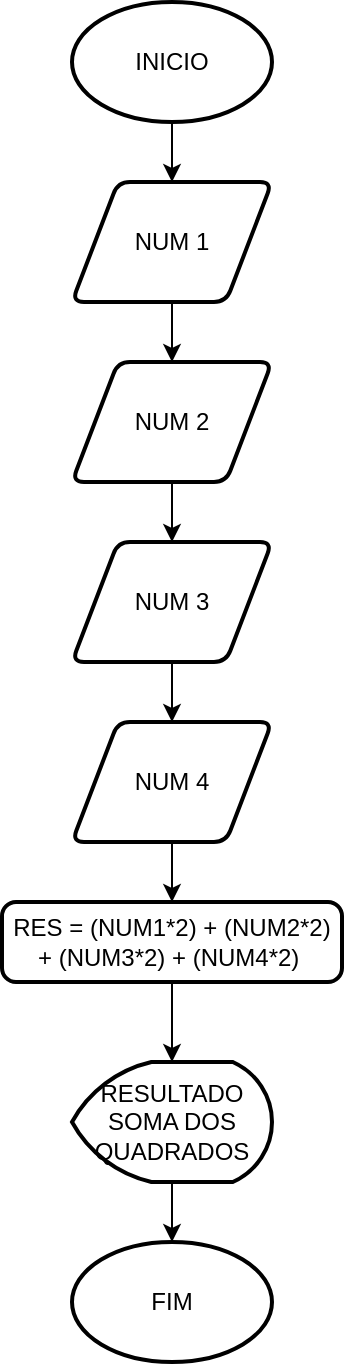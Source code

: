 <mxfile version="26.0.6">
  <diagram name="Page-1" id="GoLmop5VR-5dOC8DDNs6">
    <mxGraphModel dx="1050" dy="557" grid="1" gridSize="10" guides="1" tooltips="1" connect="1" arrows="1" fold="1" page="1" pageScale="1" pageWidth="827" pageHeight="1169" math="0" shadow="0">
      <root>
        <mxCell id="0" />
        <mxCell id="1" parent="0" />
        <mxCell id="-795_d3MVqJLE8WBSSoi-9" value="" style="edgeStyle=orthogonalEdgeStyle;rounded=0;orthogonalLoop=1;jettySize=auto;html=1;" edge="1" parent="1" source="-795_d3MVqJLE8WBSSoi-1" target="-795_d3MVqJLE8WBSSoi-4">
          <mxGeometry relative="1" as="geometry" />
        </mxCell>
        <mxCell id="-795_d3MVqJLE8WBSSoi-1" value="INICIO" style="strokeWidth=2;html=1;shape=mxgraph.flowchart.start_1;whiteSpace=wrap;" vertex="1" parent="1">
          <mxGeometry x="364" y="10" width="100" height="60" as="geometry" />
        </mxCell>
        <mxCell id="-795_d3MVqJLE8WBSSoi-2" value="FIM" style="strokeWidth=2;html=1;shape=mxgraph.flowchart.start_1;whiteSpace=wrap;" vertex="1" parent="1">
          <mxGeometry x="364" y="630" width="100" height="60" as="geometry" />
        </mxCell>
        <mxCell id="-795_d3MVqJLE8WBSSoi-10" value="" style="edgeStyle=orthogonalEdgeStyle;rounded=0;orthogonalLoop=1;jettySize=auto;html=1;" edge="1" parent="1" source="-795_d3MVqJLE8WBSSoi-4" target="-795_d3MVqJLE8WBSSoi-5">
          <mxGeometry relative="1" as="geometry" />
        </mxCell>
        <mxCell id="-795_d3MVqJLE8WBSSoi-4" value="NUM 1" style="shape=parallelogram;html=1;strokeWidth=2;perimeter=parallelogramPerimeter;whiteSpace=wrap;rounded=1;arcSize=12;size=0.23;" vertex="1" parent="1">
          <mxGeometry x="364" y="100" width="100" height="60" as="geometry" />
        </mxCell>
        <mxCell id="-795_d3MVqJLE8WBSSoi-11" value="" style="edgeStyle=orthogonalEdgeStyle;rounded=0;orthogonalLoop=1;jettySize=auto;html=1;" edge="1" parent="1" source="-795_d3MVqJLE8WBSSoi-5" target="-795_d3MVqJLE8WBSSoi-6">
          <mxGeometry relative="1" as="geometry" />
        </mxCell>
        <mxCell id="-795_d3MVqJLE8WBSSoi-5" value="NUM 2" style="shape=parallelogram;html=1;strokeWidth=2;perimeter=parallelogramPerimeter;whiteSpace=wrap;rounded=1;arcSize=12;size=0.23;" vertex="1" parent="1">
          <mxGeometry x="364" y="190" width="100" height="60" as="geometry" />
        </mxCell>
        <mxCell id="-795_d3MVqJLE8WBSSoi-12" value="" style="edgeStyle=orthogonalEdgeStyle;rounded=0;orthogonalLoop=1;jettySize=auto;html=1;" edge="1" parent="1" source="-795_d3MVqJLE8WBSSoi-6" target="-795_d3MVqJLE8WBSSoi-7">
          <mxGeometry relative="1" as="geometry" />
        </mxCell>
        <mxCell id="-795_d3MVqJLE8WBSSoi-6" value="NUM 3" style="shape=parallelogram;html=1;strokeWidth=2;perimeter=parallelogramPerimeter;whiteSpace=wrap;rounded=1;arcSize=12;size=0.23;" vertex="1" parent="1">
          <mxGeometry x="364" y="280" width="100" height="60" as="geometry" />
        </mxCell>
        <mxCell id="-795_d3MVqJLE8WBSSoi-14" value="" style="edgeStyle=orthogonalEdgeStyle;rounded=0;orthogonalLoop=1;jettySize=auto;html=1;" edge="1" parent="1" source="-795_d3MVqJLE8WBSSoi-7" target="-795_d3MVqJLE8WBSSoi-8">
          <mxGeometry relative="1" as="geometry" />
        </mxCell>
        <mxCell id="-795_d3MVqJLE8WBSSoi-7" value="NUM 4" style="shape=parallelogram;html=1;strokeWidth=2;perimeter=parallelogramPerimeter;whiteSpace=wrap;rounded=1;arcSize=12;size=0.23;" vertex="1" parent="1">
          <mxGeometry x="364" y="370" width="100" height="60" as="geometry" />
        </mxCell>
        <mxCell id="-795_d3MVqJLE8WBSSoi-16" value="" style="edgeStyle=orthogonalEdgeStyle;rounded=0;orthogonalLoop=1;jettySize=auto;html=1;" edge="1" parent="1" source="-795_d3MVqJLE8WBSSoi-8" target="-795_d3MVqJLE8WBSSoi-15">
          <mxGeometry relative="1" as="geometry" />
        </mxCell>
        <mxCell id="-795_d3MVqJLE8WBSSoi-8" value="RES = (NUM1*2) + (NUM2*2) + (NUM3*2) + (NUM4*2)&amp;nbsp;" style="rounded=1;whiteSpace=wrap;html=1;absoluteArcSize=1;arcSize=14;strokeWidth=2;" vertex="1" parent="1">
          <mxGeometry x="329" y="460" width="170" height="40" as="geometry" />
        </mxCell>
        <mxCell id="-795_d3MVqJLE8WBSSoi-17" value="" style="edgeStyle=orthogonalEdgeStyle;rounded=0;orthogonalLoop=1;jettySize=auto;html=1;" edge="1" parent="1" source="-795_d3MVqJLE8WBSSoi-15" target="-795_d3MVqJLE8WBSSoi-2">
          <mxGeometry relative="1" as="geometry" />
        </mxCell>
        <mxCell id="-795_d3MVqJLE8WBSSoi-15" value="RESULTADO SOMA DOS QUADRADOS" style="strokeWidth=2;html=1;shape=mxgraph.flowchart.display;whiteSpace=wrap;" vertex="1" parent="1">
          <mxGeometry x="364" y="540" width="100" height="60" as="geometry" />
        </mxCell>
      </root>
    </mxGraphModel>
  </diagram>
</mxfile>
